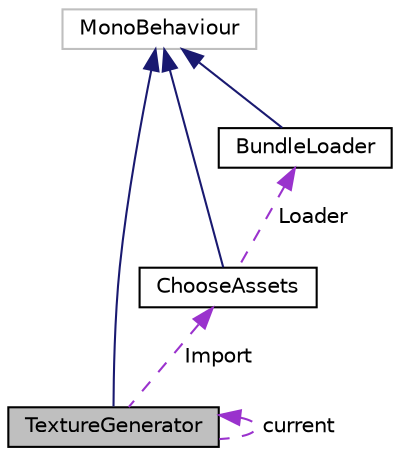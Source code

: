 digraph "TextureGenerator"
{
  edge [fontname="Helvetica",fontsize="10",labelfontname="Helvetica",labelfontsize="10"];
  node [fontname="Helvetica",fontsize="10",shape=record];
  Node2 [label="TextureGenerator",height=0.2,width=0.4,color="black", fillcolor="grey75", style="filled", fontcolor="black"];
  Node3 -> Node2 [dir="back",color="midnightblue",fontsize="10",style="solid",fontname="Helvetica"];
  Node3 [label="MonoBehaviour",height=0.2,width=0.4,color="grey75", fillcolor="white", style="filled"];
  Node2 -> Node2 [dir="back",color="darkorchid3",fontsize="10",style="dashed",label=" current" ,fontname="Helvetica"];
  Node4 -> Node2 [dir="back",color="darkorchid3",fontsize="10",style="dashed",label=" Import" ,fontname="Helvetica"];
  Node4 [label="ChooseAssets",height=0.2,width=0.4,color="black", fillcolor="white", style="filled",URL="$class_choose_assets.html",tooltip="Used when the user desires to import new assets in to the editor loads assets from the bundles that w..."];
  Node3 -> Node4 [dir="back",color="midnightblue",fontsize="10",style="solid",fontname="Helvetica"];
  Node5 -> Node4 [dir="back",color="darkorchid3",fontsize="10",style="dashed",label=" Loader" ,fontname="Helvetica"];
  Node5 [label="BundleLoader",height=0.2,width=0.4,color="black", fillcolor="white", style="filled",URL="$class_bundle_loader.html",tooltip="Load available bundles "];
  Node3 -> Node5 [dir="back",color="midnightblue",fontsize="10",style="solid",fontname="Helvetica"];
}

